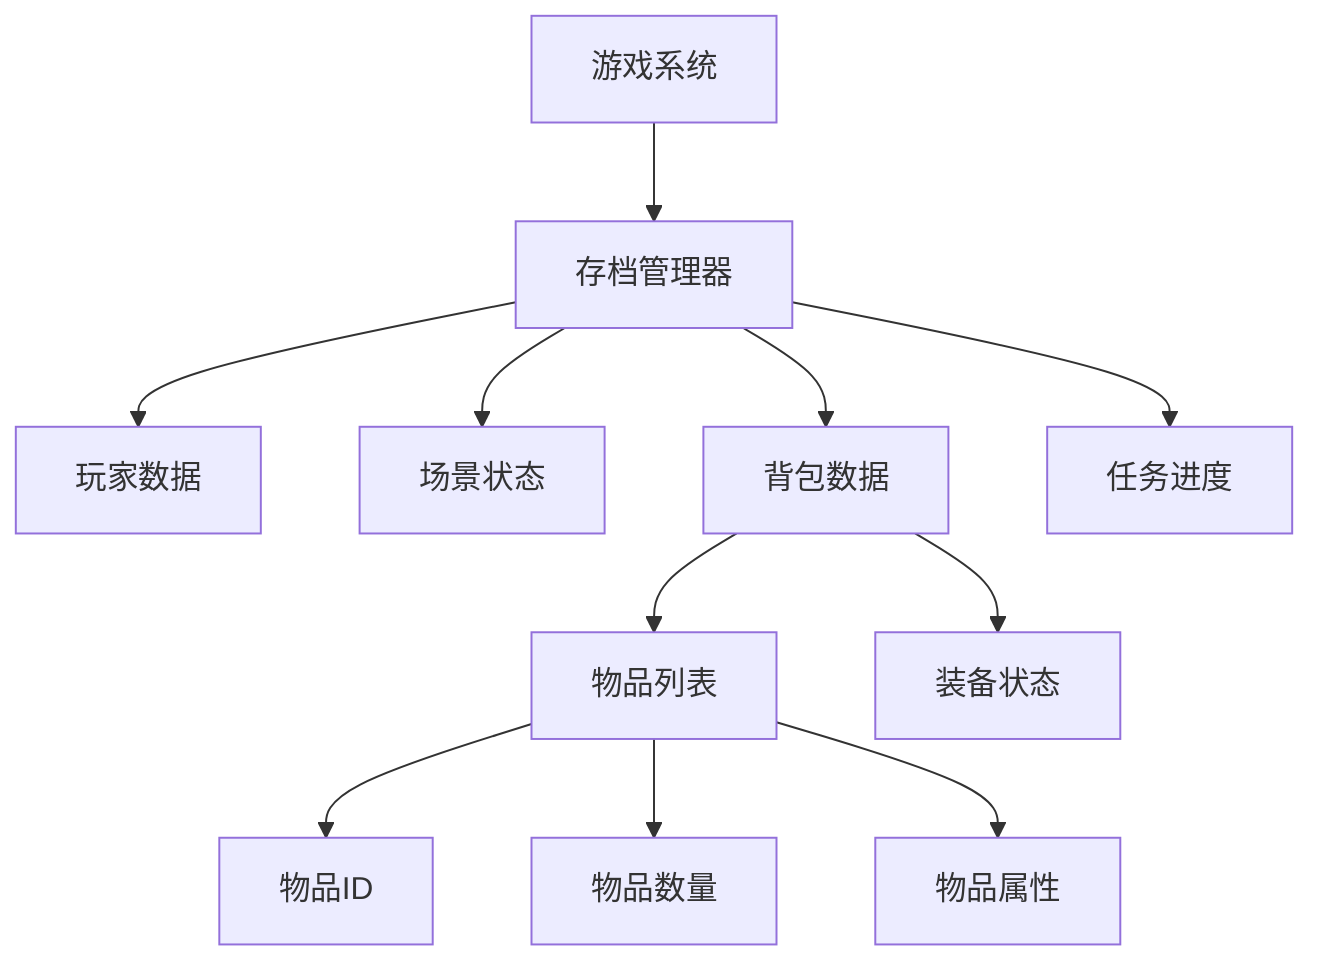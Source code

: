 graph TD
    A[游戏系统] --> B[存档管理器]
    B --> C[玩家数据]
    B --> D[场景状态]
    B --> E[背包数据]
    B --> F[任务进度]
    E --> G[物品列表]
    E --> H[装备状态]
    G --> I[物品ID]
    G --> J[物品数量]
    G --> K[物品属性]